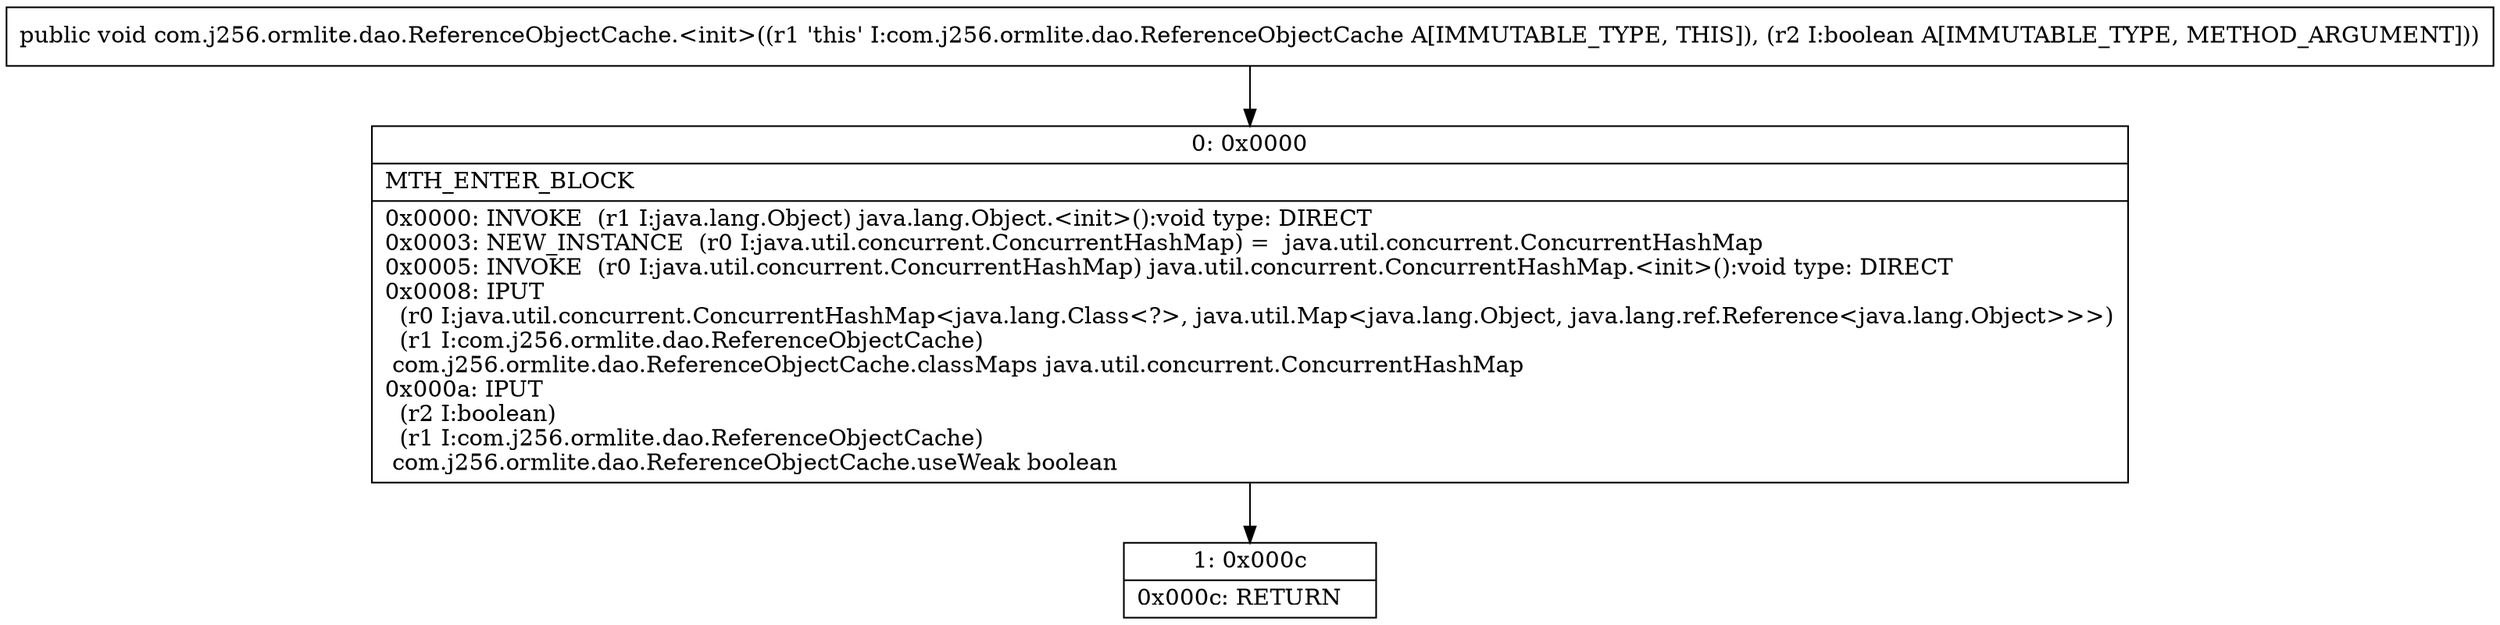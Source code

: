 digraph "CFG forcom.j256.ormlite.dao.ReferenceObjectCache.\<init\>(Z)V" {
Node_0 [shape=record,label="{0\:\ 0x0000|MTH_ENTER_BLOCK\l|0x0000: INVOKE  (r1 I:java.lang.Object) java.lang.Object.\<init\>():void type: DIRECT \l0x0003: NEW_INSTANCE  (r0 I:java.util.concurrent.ConcurrentHashMap) =  java.util.concurrent.ConcurrentHashMap \l0x0005: INVOKE  (r0 I:java.util.concurrent.ConcurrentHashMap) java.util.concurrent.ConcurrentHashMap.\<init\>():void type: DIRECT \l0x0008: IPUT  \l  (r0 I:java.util.concurrent.ConcurrentHashMap\<java.lang.Class\<?\>, java.util.Map\<java.lang.Object, java.lang.ref.Reference\<java.lang.Object\>\>\>)\l  (r1 I:com.j256.ormlite.dao.ReferenceObjectCache)\l com.j256.ormlite.dao.ReferenceObjectCache.classMaps java.util.concurrent.ConcurrentHashMap \l0x000a: IPUT  \l  (r2 I:boolean)\l  (r1 I:com.j256.ormlite.dao.ReferenceObjectCache)\l com.j256.ormlite.dao.ReferenceObjectCache.useWeak boolean \l}"];
Node_1 [shape=record,label="{1\:\ 0x000c|0x000c: RETURN   \l}"];
MethodNode[shape=record,label="{public void com.j256.ormlite.dao.ReferenceObjectCache.\<init\>((r1 'this' I:com.j256.ormlite.dao.ReferenceObjectCache A[IMMUTABLE_TYPE, THIS]), (r2 I:boolean A[IMMUTABLE_TYPE, METHOD_ARGUMENT])) }"];
MethodNode -> Node_0;
Node_0 -> Node_1;
}

